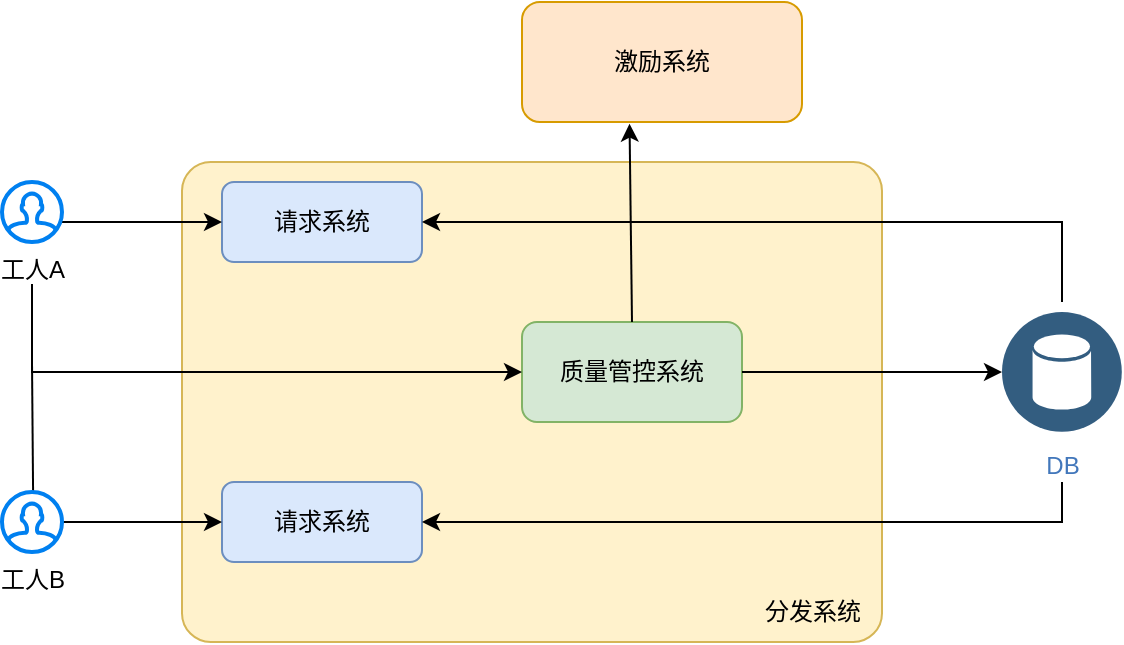 <mxfile pages="3">
    <diagram name="分发系统数据流" id="cCGnZcnVvxLoGu06B5ku">
        <mxGraphModel dx="895" dy="674" grid="1" gridSize="10" guides="1" tooltips="1" connect="1" arrows="1" fold="1" page="1" pageScale="1" pageWidth="827" pageHeight="1169" math="0" shadow="0">
            <root>
                <mxCell id="0"/>
                <mxCell id="1" parent="0"/>
                <mxCell id="J8xoONH6IcjNU4KCDM2b-3" value="" style="rounded=1;whiteSpace=wrap;html=1;fillColor=#fff2cc;strokeColor=#d6b656;arcSize=6;" parent="1" vertex="1">
                    <mxGeometry x="240" y="120" width="350" height="240" as="geometry"/>
                </mxCell>
                <mxCell id="J8xoONH6IcjNU4KCDM2b-4" value="分发系统" style="text;html=1;align=center;verticalAlign=middle;resizable=0;points=[];autosize=1;strokeColor=none;fillColor=none;" parent="1" vertex="1">
                    <mxGeometry x="520" y="330" width="70" height="30" as="geometry"/>
                </mxCell>
                <mxCell id="J8xoONH6IcjNU4KCDM2b-12" value="请求系统" style="rounded=1;whiteSpace=wrap;html=1;fillColor=#dae8fc;strokeColor=#6c8ebf;" parent="1" vertex="1">
                    <mxGeometry x="260" y="130" width="100" height="40" as="geometry"/>
                </mxCell>
                <mxCell id="J8xoONH6IcjNU4KCDM2b-13" value="请求系统" style="rounded=1;whiteSpace=wrap;html=1;fillColor=#dae8fc;strokeColor=#6c8ebf;" parent="1" vertex="1">
                    <mxGeometry x="260" y="280" width="100" height="40" as="geometry"/>
                </mxCell>
                <mxCell id="J8xoONH6IcjNU4KCDM2b-14" value="" style="endArrow=classic;html=1;rounded=0;entryX=0;entryY=0.5;entryDx=0;entryDy=0;" parent="1" target="J8xoONH6IcjNU4KCDM2b-12" edge="1">
                    <mxGeometry width="50" height="50" relative="1" as="geometry">
                        <mxPoint x="180.0" y="150" as="sourcePoint"/>
                        <mxPoint x="460" y="220" as="targetPoint"/>
                    </mxGeometry>
                </mxCell>
                <mxCell id="J8xoONH6IcjNU4KCDM2b-15" value="" style="endArrow=classic;html=1;rounded=0;entryX=0;entryY=0.5;entryDx=0;entryDy=0;" parent="1" edge="1">
                    <mxGeometry width="50" height="50" relative="1" as="geometry">
                        <mxPoint x="180" y="300" as="sourcePoint"/>
                        <mxPoint x="260" y="300" as="targetPoint"/>
                    </mxGeometry>
                </mxCell>
                <mxCell id="J8xoONH6IcjNU4KCDM2b-16" value="" style="endArrow=classic;html=1;rounded=0;entryX=1;entryY=0.5;entryDx=0;entryDy=0;" parent="1" target="J8xoONH6IcjNU4KCDM2b-12" edge="1">
                    <mxGeometry width="50" height="50" relative="1" as="geometry">
                        <mxPoint x="680" y="190" as="sourcePoint"/>
                        <mxPoint x="680" y="120" as="targetPoint"/>
                        <Array as="points">
                            <mxPoint x="680" y="150"/>
                        </Array>
                    </mxGeometry>
                </mxCell>
                <mxCell id="J8xoONH6IcjNU4KCDM2b-17" value="" style="endArrow=classic;html=1;rounded=0;entryX=1;entryY=0.5;entryDx=0;entryDy=0;" parent="1" target="J8xoONH6IcjNU4KCDM2b-13" edge="1">
                    <mxGeometry width="50" height="50" relative="1" as="geometry">
                        <mxPoint x="680" y="280" as="sourcePoint"/>
                        <mxPoint x="460" y="220" as="targetPoint"/>
                        <Array as="points">
                            <mxPoint x="680" y="300"/>
                        </Array>
                    </mxGeometry>
                </mxCell>
                <mxCell id="J8xoONH6IcjNU4KCDM2b-18" value="质量管控系统" style="rounded=1;whiteSpace=wrap;html=1;fillColor=#d5e8d4;strokeColor=#82b366;" parent="1" vertex="1">
                    <mxGeometry x="410" y="200" width="110" height="50" as="geometry"/>
                </mxCell>
                <mxCell id="J8xoONH6IcjNU4KCDM2b-19" value="" style="endArrow=classic;html=1;rounded=0;entryX=0;entryY=0.5;entryDx=0;entryDy=0;" parent="1" target="J8xoONH6IcjNU4KCDM2b-18" edge="1">
                    <mxGeometry width="50" height="50" relative="1" as="geometry">
                        <mxPoint x="165.0" y="180" as="sourcePoint"/>
                        <mxPoint x="460" y="220" as="targetPoint"/>
                        <Array as="points">
                            <mxPoint x="165" y="225"/>
                        </Array>
                    </mxGeometry>
                </mxCell>
                <mxCell id="J8xoONH6IcjNU4KCDM2b-21" value="" style="endArrow=none;html=1;rounded=0;exitX=0.518;exitY=-0.014;exitDx=0;exitDy=0;exitPerimeter=0;" parent="1" source="sEOZ07bfqBOudkyPc_8N-2" edge="1">
                    <mxGeometry width="50" height="50" relative="1" as="geometry">
                        <mxPoint x="165.0" y="270" as="sourcePoint"/>
                        <mxPoint x="165" y="220" as="targetPoint"/>
                    </mxGeometry>
                </mxCell>
                <mxCell id="J8xoONH6IcjNU4KCDM2b-22" value="" style="endArrow=classic;html=1;rounded=0;exitX=1;exitY=0.5;exitDx=0;exitDy=0;entryX=0;entryY=0.5;entryDx=0;entryDy=0;" parent="1" source="J8xoONH6IcjNU4KCDM2b-18" target="sEOZ07bfqBOudkyPc_8N-3" edge="1">
                    <mxGeometry width="50" height="50" relative="1" as="geometry">
                        <mxPoint x="410" y="270" as="sourcePoint"/>
                        <mxPoint x="630" y="230" as="targetPoint"/>
                    </mxGeometry>
                </mxCell>
                <mxCell id="J8xoONH6IcjNU4KCDM2b-23" value="激励系统" style="rounded=1;whiteSpace=wrap;html=1;fillColor=#ffe6cc;strokeColor=#d79b00;" parent="1" vertex="1">
                    <mxGeometry x="410" y="40" width="140" height="60" as="geometry"/>
                </mxCell>
                <mxCell id="J8xoONH6IcjNU4KCDM2b-24" value="" style="endArrow=classic;html=1;rounded=0;exitX=0.5;exitY=0;exitDx=0;exitDy=0;entryX=0.384;entryY=1.014;entryDx=0;entryDy=0;entryPerimeter=0;" parent="1" source="J8xoONH6IcjNU4KCDM2b-18" target="J8xoONH6IcjNU4KCDM2b-23" edge="1">
                    <mxGeometry width="50" height="50" relative="1" as="geometry">
                        <mxPoint x="410" y="200" as="sourcePoint"/>
                        <mxPoint x="460" y="150" as="targetPoint"/>
                    </mxGeometry>
                </mxCell>
                <mxCell id="sEOZ07bfqBOudkyPc_8N-1" value="工人A" style="html=1;verticalLabelPosition=bottom;align=center;labelBackgroundColor=#ffffff;verticalAlign=top;strokeWidth=2;strokeColor=#0080F0;shadow=0;dashed=0;shape=mxgraph.ios7.icons.user;" vertex="1" parent="1">
                    <mxGeometry x="150" y="130" width="30" height="30" as="geometry"/>
                </mxCell>
                <mxCell id="sEOZ07bfqBOudkyPc_8N-2" value="工人B" style="html=1;verticalLabelPosition=bottom;align=center;labelBackgroundColor=#ffffff;verticalAlign=top;strokeWidth=2;strokeColor=#0080F0;shadow=0;dashed=0;shape=mxgraph.ios7.icons.user;" vertex="1" parent="1">
                    <mxGeometry x="150" y="285" width="30" height="30" as="geometry"/>
                </mxCell>
                <mxCell id="sEOZ07bfqBOudkyPc_8N-3" value="DB" style="aspect=fixed;perimeter=ellipsePerimeter;html=1;align=center;shadow=0;dashed=0;fontColor=#4277BB;labelBackgroundColor=#ffffff;fontSize=12;spacingTop=3;image;image=img/lib/ibm/data/data_services.svg;" vertex="1" parent="1">
                    <mxGeometry x="650" y="195" width="60" height="60" as="geometry"/>
                </mxCell>
            </root>
        </mxGraphModel>
    </diagram>
    <diagram id="bhFQqM4WW_lGv-IJn8oy" name="请求系统">
        <mxGraphModel dx="1074" dy="809" grid="1" gridSize="10" guides="1" tooltips="1" connect="1" arrows="1" fold="1" page="1" pageScale="1" pageWidth="827" pageHeight="1169" math="0" shadow="0">
            <root>
                <mxCell id="0"/>
                <mxCell id="1" parent="0"/>
                <mxCell id="Q1pQuhnml-HJQAPUpsUn-2" value="请求任务" style="rounded=0;whiteSpace=wrap;html=1;" parent="1" vertex="1">
                    <mxGeometry x="195" y="180" width="100" height="40" as="geometry"/>
                </mxCell>
                <mxCell id="Q1pQuhnml-HJQAPUpsUn-3" value="开始" style="ellipse;whiteSpace=wrap;html=1;" parent="1" vertex="1">
                    <mxGeometry x="207.5" y="90" width="75" height="40" as="geometry"/>
                </mxCell>
                <mxCell id="Q1pQuhnml-HJQAPUpsUn-4" value="" style="endArrow=classic;html=1;rounded=0;exitX=0.5;exitY=1;exitDx=0;exitDy=0;entryX=0.5;entryY=0;entryDx=0;entryDy=0;" parent="1" source="Q1pQuhnml-HJQAPUpsUn-3" target="Q1pQuhnml-HJQAPUpsUn-2" edge="1">
                    <mxGeometry width="50" height="50" relative="1" as="geometry">
                        <mxPoint x="330" y="240" as="sourcePoint"/>
                        <mxPoint x="380" y="190" as="targetPoint"/>
                    </mxGeometry>
                </mxCell>
                <mxCell id="Q1pQuhnml-HJQAPUpsUn-5" value="" style="endArrow=classic;html=1;rounded=0;exitX=0.5;exitY=1;exitDx=0;exitDy=0;" parent="1" source="Q1pQuhnml-HJQAPUpsUn-2" edge="1">
                    <mxGeometry width="50" height="50" relative="1" as="geometry">
                        <mxPoint x="330" y="240" as="sourcePoint"/>
                        <mxPoint x="245" y="260" as="targetPoint"/>
                    </mxGeometry>
                </mxCell>
                <mxCell id="Q1pQuhnml-HJQAPUpsUn-6" value="已标注过？" style="rhombus;whiteSpace=wrap;html=1;" parent="1" vertex="1">
                    <mxGeometry x="191.25" y="260" width="107.5" height="60" as="geometry"/>
                </mxCell>
                <mxCell id="Q1pQuhnml-HJQAPUpsUn-7" value="" style="endArrow=classic;html=1;rounded=0;entryX=0;entryY=0.5;entryDx=0;entryDy=0;" parent="1" target="Q1pQuhnml-HJQAPUpsUn-9" edge="1">
                    <mxGeometry width="50" height="50" relative="1" as="geometry">
                        <mxPoint x="300" y="290" as="sourcePoint"/>
                        <mxPoint x="410" y="290" as="targetPoint"/>
                    </mxGeometry>
                </mxCell>
                <mxCell id="Q1pQuhnml-HJQAPUpsUn-8" value="是" style="edgeLabel;html=1;align=center;verticalAlign=middle;resizable=0;points=[];" parent="Q1pQuhnml-HJQAPUpsUn-7" vertex="1" connectable="0">
                    <mxGeometry x="-0.211" y="2" relative="1" as="geometry">
                        <mxPoint as="offset"/>
                    </mxGeometry>
                </mxCell>
                <mxCell id="Q1pQuhnml-HJQAPUpsUn-9" value="放弃" style="rounded=0;whiteSpace=wrap;html=1;" parent="1" vertex="1">
                    <mxGeometry x="414" y="270" width="96" height="40" as="geometry"/>
                </mxCell>
                <mxCell id="Q1pQuhnml-HJQAPUpsUn-10" value="" style="endArrow=classic;html=1;rounded=0;exitX=0.5;exitY=1;exitDx=0;exitDy=0;" parent="1" source="Q1pQuhnml-HJQAPUpsUn-6" edge="1">
                    <mxGeometry width="50" height="50" relative="1" as="geometry">
                        <mxPoint x="330" y="310" as="sourcePoint"/>
                        <mxPoint x="245" y="360" as="targetPoint"/>
                    </mxGeometry>
                </mxCell>
                <mxCell id="Q1pQuhnml-HJQAPUpsUn-11" value="否" style="edgeLabel;html=1;align=center;verticalAlign=middle;resizable=0;points=[];" parent="Q1pQuhnml-HJQAPUpsUn-10" vertex="1" connectable="0">
                    <mxGeometry x="-0.112" y="-2" relative="1" as="geometry">
                        <mxPoint as="offset"/>
                    </mxGeometry>
                </mxCell>
                <mxCell id="Q1pQuhnml-HJQAPUpsUn-12" value="锁定" style="rounded=0;whiteSpace=wrap;html=1;" parent="1" vertex="1">
                    <mxGeometry x="191.25" y="360" width="98.75" height="50" as="geometry"/>
                </mxCell>
                <mxCell id="Q1pQuhnml-HJQAPUpsUn-13" value="" style="endArrow=classic;html=1;rounded=0;exitX=0.5;exitY=1;exitDx=0;exitDy=0;" parent="1" source="Q1pQuhnml-HJQAPUpsUn-12" target="Q1pQuhnml-HJQAPUpsUn-14" edge="1">
                    <mxGeometry width="50" height="50" relative="1" as="geometry">
                        <mxPoint x="330" y="380" as="sourcePoint"/>
                        <mxPoint x="241" y="460" as="targetPoint"/>
                    </mxGeometry>
                </mxCell>
                <mxCell id="Q1pQuhnml-HJQAPUpsUn-14" value="派发给用户" style="rounded=0;whiteSpace=wrap;html=1;" parent="1" vertex="1">
                    <mxGeometry x="190.93" y="450" width="99.07" height="50" as="geometry"/>
                </mxCell>
                <mxCell id="Q1pQuhnml-HJQAPUpsUn-15" value="" style="endArrow=classic;html=1;rounded=0;exitX=0.5;exitY=1;exitDx=0;exitDy=0;" parent="1" source="Q1pQuhnml-HJQAPUpsUn-14" target="Q1pQuhnml-HJQAPUpsUn-16" edge="1">
                    <mxGeometry width="50" height="50" relative="1" as="geometry">
                        <mxPoint x="330" y="520" as="sourcePoint"/>
                        <mxPoint x="240" y="540" as="targetPoint"/>
                    </mxGeometry>
                </mxCell>
                <mxCell id="Q1pQuhnml-HJQAPUpsUn-16" value="标注完成？" style="rhombus;whiteSpace=wrap;html=1;" parent="1" vertex="1">
                    <mxGeometry x="195" y="530" width="89.53" height="60" as="geometry"/>
                </mxCell>
                <mxCell id="Q1pQuhnml-HJQAPUpsUn-17" value="" style="endArrow=classic;html=1;rounded=0;exitX=0.5;exitY=1;exitDx=0;exitDy=0;" parent="1" source="Q1pQuhnml-HJQAPUpsUn-16" target="Q1pQuhnml-HJQAPUpsUn-18" edge="1">
                    <mxGeometry width="50" height="50" relative="1" as="geometry">
                        <mxPoint x="330" y="590" as="sourcePoint"/>
                        <mxPoint x="240" y="630" as="targetPoint"/>
                    </mxGeometry>
                </mxCell>
                <mxCell id="Q1pQuhnml-HJQAPUpsUn-19" value="是" style="edgeLabel;html=1;align=center;verticalAlign=middle;resizable=0;points=[];" parent="Q1pQuhnml-HJQAPUpsUn-17" vertex="1" connectable="0">
                    <mxGeometry x="-0.344" y="2" relative="1" as="geometry">
                        <mxPoint as="offset"/>
                    </mxGeometry>
                </mxCell>
                <mxCell id="Q1pQuhnml-HJQAPUpsUn-18" value="交由质量管控系统" style="rounded=0;whiteSpace=wrap;html=1;" parent="1" vertex="1">
                    <mxGeometry x="190" y="620" width="100" height="50" as="geometry"/>
                </mxCell>
                <mxCell id="Q1pQuhnml-HJQAPUpsUn-20" value="" style="endArrow=classic;html=1;rounded=0;exitX=1;exitY=0.5;exitDx=0;exitDy=0;" parent="1" source="Q1pQuhnml-HJQAPUpsUn-16" edge="1">
                    <mxGeometry width="50" height="50" relative="1" as="geometry">
                        <mxPoint x="330" y="590" as="sourcePoint"/>
                        <mxPoint x="380" y="560" as="targetPoint"/>
                    </mxGeometry>
                </mxCell>
                <mxCell id="Q1pQuhnml-HJQAPUpsUn-22" value="否" style="edgeLabel;html=1;align=center;verticalAlign=middle;resizable=0;points=[];" parent="Q1pQuhnml-HJQAPUpsUn-20" vertex="1" connectable="0">
                    <mxGeometry x="-0.201" y="2" relative="1" as="geometry">
                        <mxPoint as="offset"/>
                    </mxGeometry>
                </mxCell>
                <mxCell id="Q1pQuhnml-HJQAPUpsUn-23" value="解除锁定，放回数据库" style="rounded=0;whiteSpace=wrap;html=1;" parent="1" vertex="1">
                    <mxGeometry x="380" y="540" width="100" height="40" as="geometry"/>
                </mxCell>
                <mxCell id="Q1pQuhnml-HJQAPUpsUn-24" value="" style="endArrow=classic;html=1;rounded=0;exitX=0.5;exitY=1;exitDx=0;exitDy=0;" parent="1" source="Q1pQuhnml-HJQAPUpsUn-18" target="Q1pQuhnml-HJQAPUpsUn-25" edge="1">
                    <mxGeometry width="50" height="50" relative="1" as="geometry">
                        <mxPoint x="310" y="540" as="sourcePoint"/>
                        <mxPoint x="240" y="710" as="targetPoint"/>
                    </mxGeometry>
                </mxCell>
                <mxCell id="Q1pQuhnml-HJQAPUpsUn-25" value="结束" style="ellipse;whiteSpace=wrap;html=1;" parent="1" vertex="1">
                    <mxGeometry x="190" y="700" width="99.37" height="50" as="geometry"/>
                </mxCell>
                <mxCell id="Q1pQuhnml-HJQAPUpsUn-26" value="" style="endArrow=classic;html=1;rounded=0;entryX=1;entryY=0.5;entryDx=0;entryDy=0;exitX=0.5;exitY=1;exitDx=0;exitDy=0;" parent="1" source="Q1pQuhnml-HJQAPUpsUn-23" target="Q1pQuhnml-HJQAPUpsUn-25" edge="1">
                    <mxGeometry width="50" height="50" relative="1" as="geometry">
                        <mxPoint x="310" y="550" as="sourcePoint"/>
                        <mxPoint x="360" y="500" as="targetPoint"/>
                        <Array as="points">
                            <mxPoint x="430" y="725"/>
                        </Array>
                    </mxGeometry>
                </mxCell>
                <mxCell id="Q1pQuhnml-HJQAPUpsUn-27" value="" style="endArrow=classic;html=1;rounded=0;exitX=0.5;exitY=0;exitDx=0;exitDy=0;entryX=1;entryY=0.5;entryDx=0;entryDy=0;" parent="1" source="Q1pQuhnml-HJQAPUpsUn-9" target="Q1pQuhnml-HJQAPUpsUn-2" edge="1">
                    <mxGeometry width="50" height="50" relative="1" as="geometry">
                        <mxPoint x="310" y="320" as="sourcePoint"/>
                        <mxPoint x="360" y="270" as="targetPoint"/>
                        <Array as="points">
                            <mxPoint x="462" y="200"/>
                        </Array>
                    </mxGeometry>
                </mxCell>
            </root>
        </mxGraphModel>
    </diagram>
    <diagram id="8-ksM3i0j_gJONqbRhBs" name="第 3 页">
        <mxGraphModel dx="658" dy="385" grid="1" gridSize="10" guides="1" tooltips="1" connect="1" arrows="1" fold="1" page="1" pageScale="1" pageWidth="827" pageHeight="1169" math="0" shadow="0">
            <root>
                <mxCell id="0"/>
                <mxCell id="1" parent="0"/>
                <mxCell id="ln2UoVWE-zgbKdHY0ksa-5" value="开始" style="ellipse;whiteSpace=wrap;html=1;" vertex="1" parent="1">
                    <mxGeometry x="300" y="60" width="90" height="50" as="geometry"/>
                </mxCell>
                <mxCell id="ln2UoVWE-zgbKdHY0ksa-6" value="" style="endArrow=classic;html=1;rounded=0;exitX=0.5;exitY=1;exitDx=0;exitDy=0;" edge="1" parent="1" source="ln2UoVWE-zgbKdHY0ksa-5">
                    <mxGeometry width="50" height="50" relative="1" as="geometry">
                        <mxPoint x="340" y="250" as="sourcePoint"/>
                        <mxPoint x="345" y="150" as="targetPoint"/>
                    </mxGeometry>
                </mxCell>
                <mxCell id="ln2UoVWE-zgbKdHY0ksa-7" value="获取用户标注结果A" style="rounded=0;whiteSpace=wrap;html=1;" vertex="1" parent="1">
                    <mxGeometry x="300" y="150" width="90" height="50" as="geometry"/>
                </mxCell>
                <mxCell id="ln2UoVWE-zgbKdHY0ksa-10" value="" style="endArrow=classic;html=1;rounded=0;exitX=0.5;exitY=1;exitDx=0;exitDy=0;" edge="1" parent="1" source="ln2UoVWE-zgbKdHY0ksa-7" target="ln2UoVWE-zgbKdHY0ksa-11">
                    <mxGeometry width="50" height="50" relative="1" as="geometry">
                        <mxPoint x="340" y="250" as="sourcePoint"/>
                        <mxPoint x="345" y="240" as="targetPoint"/>
                    </mxGeometry>
                </mxCell>
                <mxCell id="ln2UoVWE-zgbKdHY0ksa-11" value="第一次标注？" style="rhombus;whiteSpace=wrap;html=1;" vertex="1" parent="1">
                    <mxGeometry x="293.75" y="230" width="102.5" height="60" as="geometry"/>
                </mxCell>
                <mxCell id="ln2UoVWE-zgbKdHY0ksa-13" value="" style="endArrow=classic;html=1;rounded=0;exitX=1;exitY=0.5;exitDx=0;exitDy=0;" edge="1" parent="1" source="ln2UoVWE-zgbKdHY0ksa-11">
                    <mxGeometry width="50" height="50" relative="1" as="geometry">
                        <mxPoint x="414" y="260" as="sourcePoint"/>
                        <mxPoint x="490" y="260" as="targetPoint"/>
                    </mxGeometry>
                </mxCell>
                <mxCell id="ln2UoVWE-zgbKdHY0ksa-14" value="是" style="edgeLabel;html=1;align=center;verticalAlign=middle;resizable=0;points=[];" vertex="1" connectable="0" parent="ln2UoVWE-zgbKdHY0ksa-13">
                    <mxGeometry x="-0.23" y="-2" relative="1" as="geometry">
                        <mxPoint as="offset"/>
                    </mxGeometry>
                </mxCell>
                <mxCell id="ln2UoVWE-zgbKdHY0ksa-15" value="放入数据库，等待下次派发" style="rounded=0;whiteSpace=wrap;html=1;" vertex="1" parent="1">
                    <mxGeometry x="490" y="240" width="105" height="40" as="geometry"/>
                </mxCell>
                <mxCell id="ln2UoVWE-zgbKdHY0ksa-16" value="" style="endArrow=classic;html=1;rounded=0;exitX=0.5;exitY=1;exitDx=0;exitDy=0;entryX=0.5;entryY=0;entryDx=0;entryDy=0;" edge="1" parent="1" source="ln2UoVWE-zgbKdHY0ksa-11" target="ln2UoVWE-zgbKdHY0ksa-21">
                    <mxGeometry width="50" height="50" relative="1" as="geometry">
                        <mxPoint x="340" y="320" as="sourcePoint"/>
                        <mxPoint x="345" y="350" as="targetPoint"/>
                    </mxGeometry>
                </mxCell>
                <mxCell id="ln2UoVWE-zgbKdHY0ksa-17" value="否" style="edgeLabel;html=1;align=center;verticalAlign=middle;resizable=0;points=[];" vertex="1" connectable="0" parent="ln2UoVWE-zgbKdHY0ksa-16">
                    <mxGeometry x="-0.224" y="-2" relative="1" as="geometry">
                        <mxPoint as="offset"/>
                    </mxGeometry>
                </mxCell>
                <mxCell id="ln2UoVWE-zgbKdHY0ksa-18" value="之前标注结果" style="rounded=0;whiteSpace=wrap;html=1;" vertex="1" parent="1">
                    <mxGeometry x="110" y="355" width="90" height="40" as="geometry"/>
                </mxCell>
                <mxCell id="ln2UoVWE-zgbKdHY0ksa-19" value="" style="endArrow=classic;html=1;rounded=0;exitX=1;exitY=0.5;exitDx=0;exitDy=0;entryX=0;entryY=0.5;entryDx=0;entryDy=0;" edge="1" parent="1" source="ln2UoVWE-zgbKdHY0ksa-18" target="ln2UoVWE-zgbKdHY0ksa-21">
                    <mxGeometry width="50" height="50" relative="1" as="geometry">
                        <mxPoint x="340" y="320" as="sourcePoint"/>
                        <mxPoint x="240" y="375" as="targetPoint"/>
                    </mxGeometry>
                </mxCell>
                <mxCell id="ln2UoVWE-zgbKdHY0ksa-21" value="一致性比对" style="rhombus;whiteSpace=wrap;html=1;" vertex="1" parent="1">
                    <mxGeometry x="291.25" y="346.25" width="105" height="57.5" as="geometry"/>
                </mxCell>
                <mxCell id="ln2UoVWE-zgbKdHY0ksa-23" value="" style="endArrow=classic;html=1;rounded=0;exitX=1;exitY=0.5;exitDx=0;exitDy=0;entryX=0.5;entryY=1;entryDx=0;entryDy=0;" edge="1" parent="1" source="ln2UoVWE-zgbKdHY0ksa-21" target="ln2UoVWE-zgbKdHY0ksa-15">
                    <mxGeometry width="50" height="50" relative="1" as="geometry">
                        <mxPoint x="420" y="380" as="sourcePoint"/>
                        <mxPoint x="500" y="375" as="targetPoint"/>
                        <Array as="points">
                            <mxPoint x="543" y="375"/>
                        </Array>
                    </mxGeometry>
                </mxCell>
                <mxCell id="ln2UoVWE-zgbKdHY0ksa-24" value="不一致" style="edgeLabel;html=1;align=center;verticalAlign=middle;resizable=0;points=[];" vertex="1" connectable="0" parent="ln2UoVWE-zgbKdHY0ksa-23">
                    <mxGeometry x="-0.078" y="-2" relative="1" as="geometry">
                        <mxPoint as="offset"/>
                    </mxGeometry>
                </mxCell>
                <mxCell id="ln2UoVWE-zgbKdHY0ksa-25" value="" style="endArrow=classic;html=1;rounded=0;exitX=0.5;exitY=1;exitDx=0;exitDy=0;" edge="1" parent="1" source="ln2UoVWE-zgbKdHY0ksa-21">
                    <mxGeometry width="50" height="50" relative="1" as="geometry">
                        <mxPoint x="340" y="390" as="sourcePoint"/>
                        <mxPoint x="344" y="470" as="targetPoint"/>
                    </mxGeometry>
                </mxCell>
                <mxCell id="ln2UoVWE-zgbKdHY0ksa-26" value="一致" style="edgeLabel;html=1;align=center;verticalAlign=middle;resizable=0;points=[];" vertex="1" connectable="0" parent="ln2UoVWE-zgbKdHY0ksa-25">
                    <mxGeometry x="-0.109" y="-1" relative="1" as="geometry">
                        <mxPoint as="offset"/>
                    </mxGeometry>
                </mxCell>
                <mxCell id="ln2UoVWE-zgbKdHY0ksa-28" value="任务完成，存入数据库" style="rounded=0;whiteSpace=wrap;html=1;" vertex="1" parent="1">
                    <mxGeometry x="297.5" y="470" width="98.75" height="40" as="geometry"/>
                </mxCell>
                <mxCell id="ln2UoVWE-zgbKdHY0ksa-29" value="结束" style="ellipse;whiteSpace=wrap;html=1;" vertex="1" parent="1">
                    <mxGeometry x="309.38" y="563" width="75" height="43" as="geometry"/>
                </mxCell>
                <mxCell id="ln2UoVWE-zgbKdHY0ksa-30" value="" style="endArrow=classic;html=1;rounded=0;exitX=0.5;exitY=1;exitDx=0;exitDy=0;entryX=0.5;entryY=0;entryDx=0;entryDy=0;" edge="1" parent="1" source="ln2UoVWE-zgbKdHY0ksa-28" target="ln2UoVWE-zgbKdHY0ksa-29">
                    <mxGeometry width="50" height="50" relative="1" as="geometry">
                        <mxPoint x="340" y="460" as="sourcePoint"/>
                        <mxPoint x="390" y="410" as="targetPoint"/>
                    </mxGeometry>
                </mxCell>
                <mxCell id="ln2UoVWE-zgbKdHY0ksa-31" value="" style="endArrow=classic;html=1;rounded=0;exitX=0.75;exitY=1;exitDx=0;exitDy=0;entryX=1;entryY=0.5;entryDx=0;entryDy=0;" edge="1" parent="1" source="ln2UoVWE-zgbKdHY0ksa-15" target="ln2UoVWE-zgbKdHY0ksa-29">
                    <mxGeometry width="50" height="50" relative="1" as="geometry">
                        <mxPoint x="340" y="460" as="sourcePoint"/>
                        <mxPoint x="390" y="410" as="targetPoint"/>
                        <Array as="points">
                            <mxPoint x="570" y="584"/>
                        </Array>
                    </mxGeometry>
                </mxCell>
            </root>
        </mxGraphModel>
    </diagram>
</mxfile>